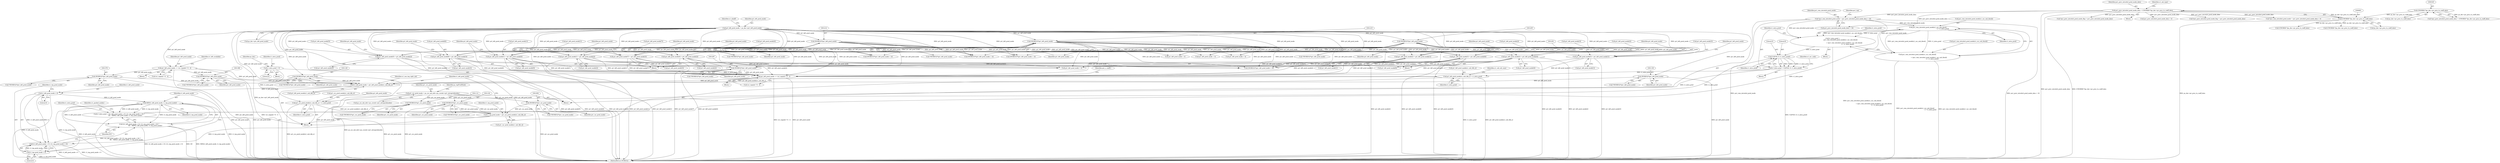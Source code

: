 digraph "0_Android_a583270e1c96d307469c83dc42bd3c5f1b9ef63f@array" {
"1001574" [label="(Call,pu1_rem_intra4x4_pred_mode[u1_cur_sub_block]\n                                                                     >= i1_intra_pred)"];
"1001045" [label="(Call,*pu1_rem_intra4x4_pred_mode = pu1_prev_intra4x4_pred_mode_data + 16)"];
"1000688" [label="(Call,pu1_prev_intra4x4_pred_mode_data = (UWORD8 *)ps_dec->pv_proc_tu_coeff_data)"];
"1000690" [label="(Call,(UWORD8 *)ps_dec->pv_proc_tu_coeff_data)"];
"1000344" [label="(Call,(UWORD8 *)ps_dec->pv_proc_tu_coeff_data)"];
"1001500" [label="(Call,i1_intra_pred = ((i1_left_pred_mode < 0) | (i1_top_pred_mode < 0)) ?\n                            DC : MIN(i1_left_pred_mode, i1_top_pred_mode))"];
"1001511" [label="(Call,MIN(i1_left_pred_mode, i1_top_pred_mode))"];
"1001504" [label="(Call,i1_left_pred_mode < 0)"];
"1001421" [label="(Call,i1_left_pred_mode = pi1_left_pred_mode[u1_sub_blk_y])"];
"1001358" [label="(Call,pi1_left_pred_mode += (u1_topmb) ? 0 : 4)"];
"1001117" [label="(Call,pi1_left_pred_mode = ps_dec->pi1_left_pred_mode)"];
"1001137" [label="(Call,(WORD32*)pi1_left_pred_mode)"];
"1001148" [label="(Call,(WORD32*)pi1_left_pred_mode)"];
"1001350" [label="(Call,pi1_left_pred_mode += (u1_topmb) ? 0 : 4)"];
"1001267" [label="(Call,pi1_left_pred_mode[1] = pi1_left_pred_mode[2])"];
"1001211" [label="(Call,(WORD32*)pi1_left_pred_mode)"];
"1001204" [label="(Call,(WORD32*)pi1_left_pred_mode)"];
"1001218" [label="(Call,(WORD32*)pi1_left_pred_mode)"];
"1001315" [label="(Call,pi1_left_pred_mode[5] = pi1_left_pred_mode[2])"];
"1001301" [label="(Call,pi1_left_pred_mode[7] = pi1_left_pred_mode[3])"];
"1001322" [label="(Call,pi1_left_pred_mode[4] = pi1_left_pred_mode[2])"];
"1001296" [label="(Call,(WORD32*)pi1_left_pred_mode)"];
"1001281" [label="(Call,pi1_left_pred_mode[3] = pi1_left_pred_mode[6])"];
"1001274" [label="(Call,pi1_left_pred_mode[2] = pi1_left_pred_mode[4])"];
"1001329" [label="(Call,pi1_left_pred_mode[3] = pi1_left_pred_mode[1])"];
"1001336" [label="(Call,pi1_left_pred_mode[2] = pi1_left_pred_mode[1])"];
"1001308" [label="(Call,pi1_left_pred_mode[6] = pi1_left_pred_mode[3])"];
"1001343" [label="(Call,pi1_left_pred_mode[1] = pi1_left_pred_mode[0])"];
"1001806" [label="(Call,pi1_left_pred_mode[u1_sub_blk_y] = i1_intra_pred)"];
"1001599" [label="(Call,i1_intra_pred = 0)"];
"1001579" [label="(Call,i1_intra_pred = CLIP3(0, 8, i1_intra_pred))"];
"1001581" [label="(Call,CLIP3(0, 8, i1_intra_pred))"];
"1001568" [label="(Call,i1_intra_pred =\n                                    pu1_rem_intra4x4_pred_mode[u1_cur_sub_block]\n\n                                                     + (pu1_rem_intra4x4_pred_mode[u1_cur_sub_block]\n                                                                     >= i1_intra_pred))"];
"1001574" [label="(Call,pu1_rem_intra4x4_pred_mode[u1_cur_sub_block]\n                                                                     >= i1_intra_pred)"];
"1001385" [label="(Call,(WORD32*)pi1_left_pred_mode)"];
"1001375" [label="(Call,(WORD32*)pi1_left_pred_mode)"];
"1001507" [label="(Call,i1_top_pred_mode < 0)"];
"1001416" [label="(Call,i1_top_pred_mode = pi1_cur_pred_mode[u1_sub_blk_x])"];
"1001103" [label="(Call,(WORD32*)pi1_cur_pred_mode)"];
"1001068" [label="(Call,pi1_cur_pred_mode = ps_cur_mb_info->ps_curmb->pi1_intrapredmodes)"];
"1001113" [label="(Call,(WORD32*)pi1_cur_pred_mode)"];
"1001801" [label="(Call,pi1_cur_pred_mode[u1_sub_blk_x] = i1_intra_pred)"];
"1001093" [label="(Call,(WORD32*)pi1_cur_pred_mode)"];
"1001503" [label="(Call,(i1_left_pred_mode < 0) | (i1_top_pred_mode < 0))"];
"1001570" [label="(Call,pu1_rem_intra4x4_pred_mode[u1_cur_sub_block]\n\n                                                     + (pu1_rem_intra4x4_pred_mode[u1_cur_sub_block]\n                                                                     >= i1_intra_pred))"];
"1001502" [label="(Call,((i1_left_pred_mode < 0) | (i1_top_pred_mode < 0)) ?\n                            DC : MIN(i1_left_pred_mode, i1_top_pred_mode))"];
"1001041" [label="(Call,*pu1_prev_intra4x4_pred_mode_flag = pu1_prev_intra4x4_pred_mode_data)"];
"1001252" [label="(Call,(WORD32*)(pi1_left_pred_mode + 4))"];
"1001281" [label="(Call,pi1_left_pred_mode[3] = pi1_left_pred_mode[6])"];
"1001217" [label="(Call,*(WORD32*)pi1_left_pred_mode)"];
"1001323" [label="(Call,pi1_left_pred_mode[4])"];
"1001600" [label="(Identifier,i1_intra_pred)"];
"1001113" [label="(Call,(WORD32*)pi1_cur_pred_mode)"];
"1001206" [label="(Identifier,pi1_left_pred_mode)"];
"1001510" [label="(Identifier,DC)"];
"1001310" [label="(Identifier,pi1_left_pred_mode)"];
"1001312" [label="(Call,pi1_left_pred_mode[3])"];
"1001068" [label="(Call,pi1_cur_pred_mode = ps_cur_mb_info->ps_curmb->pi1_intrapredmodes)"];
"1001375" [label="(Call,(WORD32*)pi1_left_pred_mode)"];
"1001300" [label="(Block,)"];
"1000346" [label="(Call,ps_dec->pv_proc_tu_coeff_data)"];
"1001579" [label="(Call,i1_intra_pred = CLIP3(0, 8, i1_intra_pred))"];
"1001322" [label="(Call,pi1_left_pred_mode[4] = pi1_left_pred_mode[2])"];
"1001274" [label="(Call,pi1_left_pred_mode[2] = pi1_left_pred_mode[4])"];
"1001802" [label="(Call,pi1_cur_pred_mode[u1_sub_blk_x])"];
"1001070" [label="(Call,ps_cur_mb_info->ps_curmb->pi1_intrapredmodes)"];
"1001344" [label="(Call,pi1_left_pred_mode[1])"];
"1001350" [label="(Call,pi1_left_pred_mode += (u1_topmb) ? 0 : 4)"];
"1001343" [label="(Call,pi1_left_pred_mode[1] = pi1_left_pred_mode[0])"];
"1001345" [label="(Identifier,pi1_left_pred_mode)"];
"1000687" [label="(Block,)"];
"1001292" [label="(Call,pi1_left_pred_mode + 4)"];
"1001851" [label="(Call,pu1_prev_intra4x4_pred_mode_data + 4)"];
"1001243" [label="(Call,(WORD32*)(pi1_left_pred_mode + 4))"];
"1001147" [label="(Call,*(WORD32*)pi1_left_pred_mode)"];
"1000690" [label="(Call,(UWORD8 *)ps_dec->pv_proc_tu_coeff_data)"];
"1001076" [label="(Identifier,pc_topPredMode)"];
"1001254" [label="(Call,pi1_left_pred_mode + 4)"];
"1001806" [label="(Call,pi1_left_pred_mode[u1_sub_blk_y] = i1_intra_pred)"];
"1001275" [label="(Call,pi1_left_pred_mode[2])"];
"1001808" [label="(Identifier,pi1_left_pred_mode)"];
"1001103" [label="(Call,(WORD32*)pi1_cur_pred_mode)"];
"1001385" [label="(Call,(WORD32*)pi1_left_pred_mode)"];
"1001220" [label="(Identifier,pi1_left_pred_mode)"];
"1001115" [label="(Identifier,pi1_cur_pred_mode)"];
"1001329" [label="(Call,pi1_left_pred_mode[3] = pi1_left_pred_mode[1])"];
"1001506" [label="(Literal,0)"];
"1001148" [label="(Call,(WORD32*)pi1_left_pred_mode)"];
"1001317" [label="(Identifier,pi1_left_pred_mode)"];
"1001384" [label="(Call,*(WORD32*)pi1_left_pred_mode)"];
"1001305" [label="(Call,pi1_left_pred_mode[3])"];
"1001338" [label="(Identifier,pi1_left_pred_mode)"];
"1001308" [label="(Call,pi1_left_pred_mode[6] = pi1_left_pred_mode[3])"];
"1000689" [label="(Identifier,pu1_prev_intra4x4_pred_mode_data)"];
"1001267" [label="(Call,pi1_left_pred_mode[1] = pi1_left_pred_mode[2])"];
"1001263" [label="(Call,pi1_left_pred_mode + 4)"];
"1001374" [label="(Call,*(WORD32*)pi1_left_pred_mode)"];
"1001416" [label="(Call,i1_top_pred_mode = pi1_cur_pred_mode[u1_sub_blk_x])"];
"1001092" [label="(Call,*(WORD32*)pi1_cur_pred_mode)"];
"1000342" [label="(Call,*pu1_prev_intra4x4_pred_mode_data = (UWORD8 *)ps_dec->pv_proc_tu_coeff_data)"];
"1001295" [label="(Call,*(WORD32*)pi1_left_pred_mode)"];
"1001571" [label="(Call,pu1_rem_intra4x4_pred_mode[u1_cur_sub_block])"];
"1001340" [label="(Call,pi1_left_pred_mode[1])"];
"1001352" [label="(Call,(u1_topmb) ? 0 : 4)"];
"1001507" [label="(Call,i1_top_pred_mode < 0)"];
"1001427" [label="(Identifier,u1_use_top_right_mb)"];
"1001359" [label="(Identifier,pi1_left_pred_mode)"];
"1001204" [label="(Call,(WORD32*)pi1_left_pred_mode)"];
"1001282" [label="(Call,pi1_left_pred_mode[3])"];
"1001331" [label="(Identifier,pi1_left_pred_mode)"];
"1001290" [label="(Call,(WORD32*)(pi1_left_pred_mode + 4))"];
"1001582" [label="(Literal,0)"];
"1001570" [label="(Call,pu1_rem_intra4x4_pred_mode[u1_cur_sub_block]\n\n                                                     + (pu1_rem_intra4x4_pred_mode[u1_cur_sub_block]\n                                                                     >= i1_intra_pred))"];
"1001261" [label="(Call,(WORD32*)(pi1_left_pred_mode + 4))"];
"1001298" [label="(Identifier,pi1_left_pred_mode)"];
"1001377" [label="(Identifier,pi1_left_pred_mode)"];
"1001422" [label="(Identifier,i1_left_pred_mode)"];
"1001509" [label="(Literal,0)"];
"1001093" [label="(Call,(WORD32*)pi1_cur_pred_mode)"];
"1001403" [label="(Identifier,u1_sub_mb_num)"];
"1001418" [label="(Call,pi1_cur_pred_mode[u1_sub_blk_x])"];
"1001124" [label="(Identifier,u1_mbaff)"];
"1001283" [label="(Identifier,pi1_left_pred_mode)"];
"1001203" [label="(Call,*(WORD32*)pi1_left_pred_mode)"];
"1001336" [label="(Call,pi1_left_pred_mode[2] = pi1_left_pred_mode[1])"];
"1001502" [label="(Call,((i1_left_pred_mode < 0) | (i1_top_pred_mode < 0)) ?\n                            DC : MIN(i1_left_pred_mode, i1_top_pred_mode))"];
"1001500" [label="(Call,i1_intra_pred = ((i1_left_pred_mode < 0) | (i1_top_pred_mode < 0)) ?\n                            DC : MIN(i1_left_pred_mode, i1_top_pred_mode))"];
"1001807" [label="(Call,pi1_left_pred_mode[u1_sub_blk_y])"];
"1001575" [label="(Call,pu1_rem_intra4x4_pred_mode[u1_cur_sub_block])"];
"1001046" [label="(Identifier,pu1_rem_intra4x4_pred_mode)"];
"1001301" [label="(Call,pi1_left_pred_mode[7] = pi1_left_pred_mode[3])"];
"1001805" [label="(Identifier,i1_intra_pred)"];
"1000692" [label="(Call,ps_dec->pv_proc_tu_coeff_data)"];
"1001588" [label="(Identifier,u1_err_code)"];
"1001268" [label="(Call,pi1_left_pred_mode[1])"];
"1001326" [label="(Call,pi1_left_pred_mode[2])"];
"1001845" [label="(Call,*pu1_prev_intra4x4_pred_mode_flag = pu1_prev_intra4x4_pred_mode_data)"];
"1000688" [label="(Call,pu1_prev_intra4x4_pred_mode_data = (UWORD8 *)ps_dec->pv_proc_tu_coeff_data)"];
"1000344" [label="(Call,(UWORD8 *)ps_dec->pv_proc_tu_coeff_data)"];
"1001512" [label="(Identifier,i1_left_pred_mode)"];
"1001511" [label="(Call,MIN(i1_left_pred_mode, i1_top_pred_mode))"];
"1001047" [label="(Call,pu1_prev_intra4x4_pred_mode_data + 16)"];
"1003254" [label="(MethodReturn,WORD32)"];
"1001296" [label="(Call,(WORD32*)pi1_left_pred_mode)"];
"1001017" [label="(Block,)"];
"1000738" [label="(Call,(UWORD8 *)ps_dec->pv_proc_tu_coeff_data)"];
"1001504" [label="(Call,i1_left_pred_mode < 0)"];
"1001333" [label="(Call,pi1_left_pred_mode[1])"];
"1001330" [label="(Call,pi1_left_pred_mode[3])"];
"1001137" [label="(Call,(WORD32*)pi1_left_pred_mode)"];
"1001324" [label="(Identifier,pi1_left_pred_mode)"];
"1001514" [label="(Block,)"];
"1001095" [label="(Identifier,pi1_cur_pred_mode)"];
"1001102" [label="(Call,*(WORD32*)pi1_cur_pred_mode)"];
"1001054" [label="(Identifier,pu1_top)"];
"1001337" [label="(Call,pi1_left_pred_mode[2])"];
"1001581" [label="(Call,CLIP3(0, 8, i1_intra_pred))"];
"1001421" [label="(Call,i1_left_pred_mode = pi1_left_pred_mode[u1_sub_blk_y])"];
"1001604" [label="(Identifier,ps_dec)"];
"1001170" [label="(Block,)"];
"1001224" [label="(Block,)"];
"1001574" [label="(Call,pu1_rem_intra4x4_pred_mode[u1_cur_sub_block]\n                                                                     >= i1_intra_pred)"];
"1001390" [label="(Identifier,pi2_y_coeff1)"];
"1001423" [label="(Call,pi1_left_pred_mode[u1_sub_blk_y])"];
"1001245" [label="(Call,pi1_left_pred_mode + 4)"];
"1001112" [label="(Call,*(WORD32*)pi1_cur_pred_mode)"];
"1001150" [label="(Identifier,pi1_left_pred_mode)"];
"1001583" [label="(Literal,8)"];
"1001513" [label="(Identifier,i1_top_pred_mode)"];
"1001139" [label="(Identifier,pi1_left_pred_mode)"];
"1001211" [label="(Call,(WORD32*)pi1_left_pred_mode)"];
"1001365" [label="(Identifier,u1_left_available)"];
"1001404" [label="(Block,)"];
"1001584" [label="(Identifier,i1_intra_pred)"];
"1001568" [label="(Call,i1_intra_pred =\n                                    pu1_rem_intra4x4_pred_mode[u1_cur_sub_block]\n\n                                                     + (pu1_rem_intra4x4_pred_mode[u1_cur_sub_block]\n                                                                     >= i1_intra_pred))"];
"1001508" [label="(Identifier,i1_top_pred_mode)"];
"1001285" [label="(Call,pi1_left_pred_mode[6])"];
"1001319" [label="(Call,pi1_left_pred_mode[2])"];
"1001567" [label="(Block,)"];
"1000713" [label="(Call,(UWORD8 *)ps_dec->pv_proc_tu_coeff_data)"];
"1001309" [label="(Call,pi1_left_pred_mode[6])"];
"1001810" [label="(Identifier,i1_intra_pred)"];
"1001045" [label="(Call,*pu1_rem_intra4x4_pred_mode = pu1_prev_intra4x4_pred_mode_data + 16)"];
"1001315" [label="(Call,pi1_left_pred_mode[5] = pi1_left_pred_mode[2])"];
"1001302" [label="(Call,pi1_left_pred_mode[7])"];
"1001580" [label="(Identifier,i1_intra_pred)"];
"1001358" [label="(Call,pi1_left_pred_mode += (u1_topmb) ? 0 : 4)"];
"1000698" [label="(Identifier,u1_mb_type)"];
"1001347" [label="(Call,pi1_left_pred_mode[0])"];
"1001849" [label="(Call,*pu1_rem_intra4x4_pred_mode = pu1_prev_intra4x4_pred_mode_data + 4)"];
"1001271" [label="(Call,pi1_left_pred_mode[2])"];
"1001276" [label="(Identifier,pi1_left_pred_mode)"];
"1001278" [label="(Call,pi1_left_pred_mode[4])"];
"1001117" [label="(Call,pi1_left_pred_mode = ps_dec->pi1_left_pred_mode)"];
"1001105" [label="(Identifier,pi1_cur_pred_mode)"];
"1001213" [label="(Identifier,pi1_left_pred_mode)"];
"1001578" [label="(Identifier,i1_intra_pred)"];
"1001505" [label="(Identifier,i1_left_pred_mode)"];
"1001360" [label="(Call,(u1_topmb) ? 0 : 4)"];
"1001316" [label="(Call,pi1_left_pred_mode[5])"];
"1001598" [label="(Block,)"];
"1001387" [label="(Identifier,pi1_left_pred_mode)"];
"1001599" [label="(Call,i1_intra_pred = 0)"];
"1001357" [label="(Block,)"];
"1001501" [label="(Identifier,i1_intra_pred)"];
"1001119" [label="(Call,ps_dec->pi1_left_pred_mode)"];
"1001118" [label="(Identifier,pi1_left_pred_mode)"];
"1001351" [label="(Identifier,pi1_left_pred_mode)"];
"1001417" [label="(Identifier,i1_top_pred_mode)"];
"1001517" [label="(Identifier,u1_packed_modes)"];
"1001218" [label="(Call,(WORD32*)pi1_left_pred_mode)"];
"1001601" [label="(Literal,0)"];
"1001136" [label="(Call,*(WORD32*)pi1_left_pred_mode)"];
"1001801" [label="(Call,pi1_cur_pred_mode[u1_sub_blk_x] = i1_intra_pred)"];
"1001569" [label="(Identifier,i1_intra_pred)"];
"1001069" [label="(Identifier,pi1_cur_pred_mode)"];
"1001210" [label="(Call,*(WORD32*)pi1_left_pred_mode)"];
"1001503" [label="(Call,(i1_left_pred_mode < 0) | (i1_top_pred_mode < 0))"];
"1001574" -> "1001570"  [label="AST: "];
"1001574" -> "1001578"  [label="CFG: "];
"1001575" -> "1001574"  [label="AST: "];
"1001578" -> "1001574"  [label="AST: "];
"1001570" -> "1001574"  [label="CFG: "];
"1001574" -> "1001568"  [label="DDG: pu1_rem_intra4x4_pred_mode[u1_cur_sub_block]"];
"1001574" -> "1001568"  [label="DDG: i1_intra_pred"];
"1001574" -> "1001570"  [label="DDG: pu1_rem_intra4x4_pred_mode[u1_cur_sub_block]"];
"1001574" -> "1001570"  [label="DDG: i1_intra_pred"];
"1001045" -> "1001574"  [label="DDG: pu1_rem_intra4x4_pred_mode"];
"1001500" -> "1001574"  [label="DDG: i1_intra_pred"];
"1001045" -> "1001017"  [label="AST: "];
"1001045" -> "1001047"  [label="CFG: "];
"1001046" -> "1001045"  [label="AST: "];
"1001047" -> "1001045"  [label="AST: "];
"1001054" -> "1001045"  [label="CFG: "];
"1001045" -> "1003254"  [label="DDG: pu1_prev_intra4x4_pred_mode_data + 16"];
"1001045" -> "1003254"  [label="DDG: pu1_rem_intra4x4_pred_mode"];
"1000688" -> "1001045"  [label="DDG: pu1_prev_intra4x4_pred_mode_data"];
"1001045" -> "1001568"  [label="DDG: pu1_rem_intra4x4_pred_mode"];
"1001045" -> "1001570"  [label="DDG: pu1_rem_intra4x4_pred_mode"];
"1000688" -> "1000687"  [label="AST: "];
"1000688" -> "1000690"  [label="CFG: "];
"1000689" -> "1000688"  [label="AST: "];
"1000690" -> "1000688"  [label="AST: "];
"1000698" -> "1000688"  [label="CFG: "];
"1000688" -> "1003254"  [label="DDG: pu1_prev_intra4x4_pred_mode_data"];
"1000688" -> "1003254"  [label="DDG: (UWORD8 *)ps_dec->pv_proc_tu_coeff_data"];
"1000690" -> "1000688"  [label="DDG: ps_dec->pv_proc_tu_coeff_data"];
"1000688" -> "1001041"  [label="DDG: pu1_prev_intra4x4_pred_mode_data"];
"1000688" -> "1001047"  [label="DDG: pu1_prev_intra4x4_pred_mode_data"];
"1000688" -> "1001845"  [label="DDG: pu1_prev_intra4x4_pred_mode_data"];
"1000688" -> "1001849"  [label="DDG: pu1_prev_intra4x4_pred_mode_data"];
"1000688" -> "1001851"  [label="DDG: pu1_prev_intra4x4_pred_mode_data"];
"1000690" -> "1000692"  [label="CFG: "];
"1000691" -> "1000690"  [label="AST: "];
"1000692" -> "1000690"  [label="AST: "];
"1000690" -> "1003254"  [label="DDG: ps_dec->pv_proc_tu_coeff_data"];
"1000344" -> "1000690"  [label="DDG: ps_dec->pv_proc_tu_coeff_data"];
"1000690" -> "1000713"  [label="DDG: ps_dec->pv_proc_tu_coeff_data"];
"1000690" -> "1000738"  [label="DDG: ps_dec->pv_proc_tu_coeff_data"];
"1000344" -> "1000342"  [label="AST: "];
"1000344" -> "1000346"  [label="CFG: "];
"1000345" -> "1000344"  [label="AST: "];
"1000346" -> "1000344"  [label="AST: "];
"1000342" -> "1000344"  [label="CFG: "];
"1000344" -> "1000342"  [label="DDG: ps_dec->pv_proc_tu_coeff_data"];
"1001500" -> "1001404"  [label="AST: "];
"1001500" -> "1001502"  [label="CFG: "];
"1001501" -> "1001500"  [label="AST: "];
"1001502" -> "1001500"  [label="AST: "];
"1001517" -> "1001500"  [label="CFG: "];
"1001500" -> "1003254"  [label="DDG: ((i1_left_pred_mode < 0) | (i1_top_pred_mode < 0)) ?\n                            DC : MIN(i1_left_pred_mode, i1_top_pred_mode)"];
"1001511" -> "1001500"  [label="DDG: i1_left_pred_mode"];
"1001511" -> "1001500"  [label="DDG: i1_top_pred_mode"];
"1001500" -> "1001581"  [label="DDG: i1_intra_pred"];
"1001511" -> "1001502"  [label="AST: "];
"1001511" -> "1001513"  [label="CFG: "];
"1001512" -> "1001511"  [label="AST: "];
"1001513" -> "1001511"  [label="AST: "];
"1001502" -> "1001511"  [label="CFG: "];
"1001511" -> "1003254"  [label="DDG: i1_top_pred_mode"];
"1001511" -> "1003254"  [label="DDG: i1_left_pred_mode"];
"1001511" -> "1001502"  [label="DDG: i1_left_pred_mode"];
"1001511" -> "1001502"  [label="DDG: i1_top_pred_mode"];
"1001504" -> "1001511"  [label="DDG: i1_left_pred_mode"];
"1001507" -> "1001511"  [label="DDG: i1_top_pred_mode"];
"1001504" -> "1001503"  [label="AST: "];
"1001504" -> "1001506"  [label="CFG: "];
"1001505" -> "1001504"  [label="AST: "];
"1001506" -> "1001504"  [label="AST: "];
"1001508" -> "1001504"  [label="CFG: "];
"1001504" -> "1003254"  [label="DDG: i1_left_pred_mode"];
"1001504" -> "1001503"  [label="DDG: i1_left_pred_mode"];
"1001504" -> "1001503"  [label="DDG: 0"];
"1001421" -> "1001504"  [label="DDG: i1_left_pred_mode"];
"1001421" -> "1001404"  [label="AST: "];
"1001421" -> "1001423"  [label="CFG: "];
"1001422" -> "1001421"  [label="AST: "];
"1001423" -> "1001421"  [label="AST: "];
"1001427" -> "1001421"  [label="CFG: "];
"1001358" -> "1001421"  [label="DDG: pi1_left_pred_mode"];
"1001137" -> "1001421"  [label="DDG: pi1_left_pred_mode"];
"1001148" -> "1001421"  [label="DDG: pi1_left_pred_mode"];
"1001350" -> "1001421"  [label="DDG: pi1_left_pred_mode"];
"1001117" -> "1001421"  [label="DDG: pi1_left_pred_mode"];
"1001806" -> "1001421"  [label="DDG: pi1_left_pred_mode[u1_sub_blk_y]"];
"1001385" -> "1001421"  [label="DDG: pi1_left_pred_mode"];
"1001375" -> "1001421"  [label="DDG: pi1_left_pred_mode"];
"1001358" -> "1001357"  [label="AST: "];
"1001358" -> "1001360"  [label="CFG: "];
"1001359" -> "1001358"  [label="AST: "];
"1001360" -> "1001358"  [label="AST: "];
"1001365" -> "1001358"  [label="CFG: "];
"1001358" -> "1003254"  [label="DDG: pi1_left_pred_mode"];
"1001358" -> "1003254"  [label="DDG: (u1_topmb) ? 0 : 4"];
"1001117" -> "1001358"  [label="DDG: pi1_left_pred_mode"];
"1001358" -> "1001375"  [label="DDG: pi1_left_pred_mode"];
"1001358" -> "1001385"  [label="DDG: pi1_left_pred_mode"];
"1001117" -> "1001017"  [label="AST: "];
"1001117" -> "1001119"  [label="CFG: "];
"1001118" -> "1001117"  [label="AST: "];
"1001119" -> "1001117"  [label="AST: "];
"1001124" -> "1001117"  [label="CFG: "];
"1001117" -> "1003254"  [label="DDG: ps_dec->pi1_left_pred_mode"];
"1001117" -> "1003254"  [label="DDG: pi1_left_pred_mode"];
"1001117" -> "1001137"  [label="DDG: pi1_left_pred_mode"];
"1001117" -> "1001148"  [label="DDG: pi1_left_pred_mode"];
"1001117" -> "1001204"  [label="DDG: pi1_left_pred_mode"];
"1001117" -> "1001211"  [label="DDG: pi1_left_pred_mode"];
"1001117" -> "1001218"  [label="DDG: pi1_left_pred_mode"];
"1001117" -> "1001243"  [label="DDG: pi1_left_pred_mode"];
"1001117" -> "1001245"  [label="DDG: pi1_left_pred_mode"];
"1001117" -> "1001252"  [label="DDG: pi1_left_pred_mode"];
"1001117" -> "1001254"  [label="DDG: pi1_left_pred_mode"];
"1001117" -> "1001261"  [label="DDG: pi1_left_pred_mode"];
"1001117" -> "1001263"  [label="DDG: pi1_left_pred_mode"];
"1001117" -> "1001267"  [label="DDG: pi1_left_pred_mode"];
"1001117" -> "1001274"  [label="DDG: pi1_left_pred_mode"];
"1001117" -> "1001281"  [label="DDG: pi1_left_pred_mode"];
"1001117" -> "1001290"  [label="DDG: pi1_left_pred_mode"];
"1001117" -> "1001292"  [label="DDG: pi1_left_pred_mode"];
"1001117" -> "1001296"  [label="DDG: pi1_left_pred_mode"];
"1001117" -> "1001301"  [label="DDG: pi1_left_pred_mode"];
"1001117" -> "1001308"  [label="DDG: pi1_left_pred_mode"];
"1001117" -> "1001315"  [label="DDG: pi1_left_pred_mode"];
"1001117" -> "1001322"  [label="DDG: pi1_left_pred_mode"];
"1001117" -> "1001329"  [label="DDG: pi1_left_pred_mode"];
"1001117" -> "1001336"  [label="DDG: pi1_left_pred_mode"];
"1001117" -> "1001343"  [label="DDG: pi1_left_pred_mode"];
"1001117" -> "1001350"  [label="DDG: pi1_left_pred_mode"];
"1001137" -> "1001136"  [label="AST: "];
"1001137" -> "1001139"  [label="CFG: "];
"1001138" -> "1001137"  [label="AST: "];
"1001139" -> "1001137"  [label="AST: "];
"1001136" -> "1001137"  [label="CFG: "];
"1001137" -> "1003254"  [label="DDG: pi1_left_pred_mode"];
"1001148" -> "1001147"  [label="AST: "];
"1001148" -> "1001150"  [label="CFG: "];
"1001149" -> "1001148"  [label="AST: "];
"1001150" -> "1001148"  [label="AST: "];
"1001147" -> "1001148"  [label="CFG: "];
"1001148" -> "1003254"  [label="DDG: pi1_left_pred_mode"];
"1001350" -> "1001170"  [label="AST: "];
"1001350" -> "1001352"  [label="CFG: "];
"1001351" -> "1001350"  [label="AST: "];
"1001352" -> "1001350"  [label="AST: "];
"1001390" -> "1001350"  [label="CFG: "];
"1001350" -> "1003254"  [label="DDG: (u1_topmb) ? 0 : 4"];
"1001350" -> "1003254"  [label="DDG: pi1_left_pred_mode"];
"1001267" -> "1001350"  [label="DDG: pi1_left_pred_mode[1]"];
"1001211" -> "1001350"  [label="DDG: pi1_left_pred_mode"];
"1001315" -> "1001350"  [label="DDG: pi1_left_pred_mode[5]"];
"1001301" -> "1001350"  [label="DDG: pi1_left_pred_mode[7]"];
"1001204" -> "1001350"  [label="DDG: pi1_left_pred_mode"];
"1001218" -> "1001350"  [label="DDG: pi1_left_pred_mode"];
"1001322" -> "1001350"  [label="DDG: pi1_left_pred_mode[4]"];
"1001296" -> "1001350"  [label="DDG: pi1_left_pred_mode"];
"1001274" -> "1001350"  [label="DDG: pi1_left_pred_mode[2]"];
"1001329" -> "1001350"  [label="DDG: pi1_left_pred_mode[3]"];
"1001336" -> "1001350"  [label="DDG: pi1_left_pred_mode[2]"];
"1001308" -> "1001350"  [label="DDG: pi1_left_pred_mode[6]"];
"1001343" -> "1001350"  [label="DDG: pi1_left_pred_mode[1]"];
"1001281" -> "1001350"  [label="DDG: pi1_left_pred_mode[3]"];
"1001267" -> "1001224"  [label="AST: "];
"1001267" -> "1001271"  [label="CFG: "];
"1001268" -> "1001267"  [label="AST: "];
"1001271" -> "1001267"  [label="AST: "];
"1001276" -> "1001267"  [label="CFG: "];
"1001267" -> "1003254"  [label="DDG: pi1_left_pred_mode[1]"];
"1001211" -> "1001267"  [label="DDG: pi1_left_pred_mode"];
"1001204" -> "1001267"  [label="DDG: pi1_left_pred_mode"];
"1001218" -> "1001267"  [label="DDG: pi1_left_pred_mode"];
"1001267" -> "1001290"  [label="DDG: pi1_left_pred_mode[1]"];
"1001267" -> "1001292"  [label="DDG: pi1_left_pred_mode[1]"];
"1001267" -> "1001296"  [label="DDG: pi1_left_pred_mode[1]"];
"1001211" -> "1001210"  [label="AST: "];
"1001211" -> "1001213"  [label="CFG: "];
"1001212" -> "1001211"  [label="AST: "];
"1001213" -> "1001211"  [label="AST: "];
"1001210" -> "1001211"  [label="CFG: "];
"1001211" -> "1001243"  [label="DDG: pi1_left_pred_mode"];
"1001211" -> "1001245"  [label="DDG: pi1_left_pred_mode"];
"1001211" -> "1001252"  [label="DDG: pi1_left_pred_mode"];
"1001211" -> "1001254"  [label="DDG: pi1_left_pred_mode"];
"1001211" -> "1001261"  [label="DDG: pi1_left_pred_mode"];
"1001211" -> "1001263"  [label="DDG: pi1_left_pred_mode"];
"1001211" -> "1001274"  [label="DDG: pi1_left_pred_mode"];
"1001211" -> "1001281"  [label="DDG: pi1_left_pred_mode"];
"1001211" -> "1001290"  [label="DDG: pi1_left_pred_mode"];
"1001211" -> "1001292"  [label="DDG: pi1_left_pred_mode"];
"1001211" -> "1001296"  [label="DDG: pi1_left_pred_mode"];
"1001211" -> "1001301"  [label="DDG: pi1_left_pred_mode"];
"1001211" -> "1001308"  [label="DDG: pi1_left_pred_mode"];
"1001211" -> "1001315"  [label="DDG: pi1_left_pred_mode"];
"1001211" -> "1001322"  [label="DDG: pi1_left_pred_mode"];
"1001211" -> "1001329"  [label="DDG: pi1_left_pred_mode"];
"1001211" -> "1001336"  [label="DDG: pi1_left_pred_mode"];
"1001211" -> "1001343"  [label="DDG: pi1_left_pred_mode"];
"1001204" -> "1001203"  [label="AST: "];
"1001204" -> "1001206"  [label="CFG: "];
"1001205" -> "1001204"  [label="AST: "];
"1001206" -> "1001204"  [label="AST: "];
"1001203" -> "1001204"  [label="CFG: "];
"1001204" -> "1001243"  [label="DDG: pi1_left_pred_mode"];
"1001204" -> "1001245"  [label="DDG: pi1_left_pred_mode"];
"1001204" -> "1001252"  [label="DDG: pi1_left_pred_mode"];
"1001204" -> "1001254"  [label="DDG: pi1_left_pred_mode"];
"1001204" -> "1001261"  [label="DDG: pi1_left_pred_mode"];
"1001204" -> "1001263"  [label="DDG: pi1_left_pred_mode"];
"1001204" -> "1001274"  [label="DDG: pi1_left_pred_mode"];
"1001204" -> "1001281"  [label="DDG: pi1_left_pred_mode"];
"1001204" -> "1001290"  [label="DDG: pi1_left_pred_mode"];
"1001204" -> "1001292"  [label="DDG: pi1_left_pred_mode"];
"1001204" -> "1001296"  [label="DDG: pi1_left_pred_mode"];
"1001204" -> "1001301"  [label="DDG: pi1_left_pred_mode"];
"1001204" -> "1001308"  [label="DDG: pi1_left_pred_mode"];
"1001204" -> "1001315"  [label="DDG: pi1_left_pred_mode"];
"1001204" -> "1001322"  [label="DDG: pi1_left_pred_mode"];
"1001204" -> "1001329"  [label="DDG: pi1_left_pred_mode"];
"1001204" -> "1001336"  [label="DDG: pi1_left_pred_mode"];
"1001204" -> "1001343"  [label="DDG: pi1_left_pred_mode"];
"1001218" -> "1001217"  [label="AST: "];
"1001218" -> "1001220"  [label="CFG: "];
"1001219" -> "1001218"  [label="AST: "];
"1001220" -> "1001218"  [label="AST: "];
"1001217" -> "1001218"  [label="CFG: "];
"1001218" -> "1001243"  [label="DDG: pi1_left_pred_mode"];
"1001218" -> "1001245"  [label="DDG: pi1_left_pred_mode"];
"1001218" -> "1001252"  [label="DDG: pi1_left_pred_mode"];
"1001218" -> "1001254"  [label="DDG: pi1_left_pred_mode"];
"1001218" -> "1001261"  [label="DDG: pi1_left_pred_mode"];
"1001218" -> "1001263"  [label="DDG: pi1_left_pred_mode"];
"1001218" -> "1001274"  [label="DDG: pi1_left_pred_mode"];
"1001218" -> "1001281"  [label="DDG: pi1_left_pred_mode"];
"1001218" -> "1001290"  [label="DDG: pi1_left_pred_mode"];
"1001218" -> "1001292"  [label="DDG: pi1_left_pred_mode"];
"1001218" -> "1001296"  [label="DDG: pi1_left_pred_mode"];
"1001218" -> "1001301"  [label="DDG: pi1_left_pred_mode"];
"1001218" -> "1001308"  [label="DDG: pi1_left_pred_mode"];
"1001218" -> "1001315"  [label="DDG: pi1_left_pred_mode"];
"1001218" -> "1001322"  [label="DDG: pi1_left_pred_mode"];
"1001218" -> "1001329"  [label="DDG: pi1_left_pred_mode"];
"1001218" -> "1001336"  [label="DDG: pi1_left_pred_mode"];
"1001218" -> "1001343"  [label="DDG: pi1_left_pred_mode"];
"1001315" -> "1001300"  [label="AST: "];
"1001315" -> "1001319"  [label="CFG: "];
"1001316" -> "1001315"  [label="AST: "];
"1001319" -> "1001315"  [label="AST: "];
"1001324" -> "1001315"  [label="CFG: "];
"1001315" -> "1003254"  [label="DDG: pi1_left_pred_mode[5]"];
"1001301" -> "1001300"  [label="AST: "];
"1001301" -> "1001305"  [label="CFG: "];
"1001302" -> "1001301"  [label="AST: "];
"1001305" -> "1001301"  [label="AST: "];
"1001310" -> "1001301"  [label="CFG: "];
"1001301" -> "1003254"  [label="DDG: pi1_left_pred_mode[7]"];
"1001322" -> "1001300"  [label="AST: "];
"1001322" -> "1001326"  [label="CFG: "];
"1001323" -> "1001322"  [label="AST: "];
"1001326" -> "1001322"  [label="AST: "];
"1001331" -> "1001322"  [label="CFG: "];
"1001322" -> "1003254"  [label="DDG: pi1_left_pred_mode[4]"];
"1001296" -> "1001295"  [label="AST: "];
"1001296" -> "1001298"  [label="CFG: "];
"1001297" -> "1001296"  [label="AST: "];
"1001298" -> "1001296"  [label="AST: "];
"1001295" -> "1001296"  [label="CFG: "];
"1001281" -> "1001296"  [label="DDG: pi1_left_pred_mode[3]"];
"1001274" -> "1001296"  [label="DDG: pi1_left_pred_mode[2]"];
"1001281" -> "1001224"  [label="AST: "];
"1001281" -> "1001285"  [label="CFG: "];
"1001282" -> "1001281"  [label="AST: "];
"1001285" -> "1001281"  [label="AST: "];
"1001291" -> "1001281"  [label="CFG: "];
"1001281" -> "1003254"  [label="DDG: pi1_left_pred_mode[6]"];
"1001281" -> "1003254"  [label="DDG: pi1_left_pred_mode[3]"];
"1001281" -> "1001290"  [label="DDG: pi1_left_pred_mode[3]"];
"1001281" -> "1001292"  [label="DDG: pi1_left_pred_mode[3]"];
"1001274" -> "1001224"  [label="AST: "];
"1001274" -> "1001278"  [label="CFG: "];
"1001275" -> "1001274"  [label="AST: "];
"1001278" -> "1001274"  [label="AST: "];
"1001283" -> "1001274"  [label="CFG: "];
"1001274" -> "1003254"  [label="DDG: pi1_left_pred_mode[2]"];
"1001274" -> "1003254"  [label="DDG: pi1_left_pred_mode[4]"];
"1001274" -> "1001290"  [label="DDG: pi1_left_pred_mode[2]"];
"1001274" -> "1001292"  [label="DDG: pi1_left_pred_mode[2]"];
"1001329" -> "1001300"  [label="AST: "];
"1001329" -> "1001333"  [label="CFG: "];
"1001330" -> "1001329"  [label="AST: "];
"1001333" -> "1001329"  [label="AST: "];
"1001338" -> "1001329"  [label="CFG: "];
"1001329" -> "1003254"  [label="DDG: pi1_left_pred_mode[3]"];
"1001336" -> "1001300"  [label="AST: "];
"1001336" -> "1001340"  [label="CFG: "];
"1001337" -> "1001336"  [label="AST: "];
"1001340" -> "1001336"  [label="AST: "];
"1001345" -> "1001336"  [label="CFG: "];
"1001336" -> "1003254"  [label="DDG: pi1_left_pred_mode[2]"];
"1001308" -> "1001300"  [label="AST: "];
"1001308" -> "1001312"  [label="CFG: "];
"1001309" -> "1001308"  [label="AST: "];
"1001312" -> "1001308"  [label="AST: "];
"1001317" -> "1001308"  [label="CFG: "];
"1001308" -> "1003254"  [label="DDG: pi1_left_pred_mode[6]"];
"1001343" -> "1001300"  [label="AST: "];
"1001343" -> "1001347"  [label="CFG: "];
"1001344" -> "1001343"  [label="AST: "];
"1001347" -> "1001343"  [label="AST: "];
"1001351" -> "1001343"  [label="CFG: "];
"1001343" -> "1003254"  [label="DDG: pi1_left_pred_mode[0]"];
"1001343" -> "1003254"  [label="DDG: pi1_left_pred_mode[1]"];
"1001806" -> "1001404"  [label="AST: "];
"1001806" -> "1001810"  [label="CFG: "];
"1001807" -> "1001806"  [label="AST: "];
"1001810" -> "1001806"  [label="AST: "];
"1001403" -> "1001806"  [label="CFG: "];
"1001806" -> "1003254"  [label="DDG: i1_intra_pred"];
"1001806" -> "1003254"  [label="DDG: pi1_left_pred_mode[u1_sub_blk_y]"];
"1001599" -> "1001806"  [label="DDG: i1_intra_pred"];
"1001579" -> "1001806"  [label="DDG: i1_intra_pred"];
"1001599" -> "1001598"  [label="AST: "];
"1001599" -> "1001601"  [label="CFG: "];
"1001600" -> "1001599"  [label="AST: "];
"1001601" -> "1001599"  [label="AST: "];
"1001604" -> "1001599"  [label="CFG: "];
"1001599" -> "1001801"  [label="DDG: i1_intra_pred"];
"1001579" -> "1001514"  [label="AST: "];
"1001579" -> "1001581"  [label="CFG: "];
"1001580" -> "1001579"  [label="AST: "];
"1001581" -> "1001579"  [label="AST: "];
"1001588" -> "1001579"  [label="CFG: "];
"1001579" -> "1003254"  [label="DDG: CLIP3(0, 8, i1_intra_pred)"];
"1001581" -> "1001579"  [label="DDG: 0"];
"1001581" -> "1001579"  [label="DDG: 8"];
"1001581" -> "1001579"  [label="DDG: i1_intra_pred"];
"1001579" -> "1001801"  [label="DDG: i1_intra_pred"];
"1001581" -> "1001584"  [label="CFG: "];
"1001582" -> "1001581"  [label="AST: "];
"1001583" -> "1001581"  [label="AST: "];
"1001584" -> "1001581"  [label="AST: "];
"1001568" -> "1001581"  [label="DDG: i1_intra_pred"];
"1001568" -> "1001567"  [label="AST: "];
"1001568" -> "1001570"  [label="CFG: "];
"1001569" -> "1001568"  [label="AST: "];
"1001570" -> "1001568"  [label="AST: "];
"1001580" -> "1001568"  [label="CFG: "];
"1001568" -> "1003254"  [label="DDG: pu1_rem_intra4x4_pred_mode[u1_cur_sub_block]\n\n                                                     + (pu1_rem_intra4x4_pred_mode[u1_cur_sub_block]\n                                                                     >= i1_intra_pred)"];
"1001385" -> "1001384"  [label="AST: "];
"1001385" -> "1001387"  [label="CFG: "];
"1001386" -> "1001385"  [label="AST: "];
"1001387" -> "1001385"  [label="AST: "];
"1001384" -> "1001385"  [label="CFG: "];
"1001385" -> "1003254"  [label="DDG: pi1_left_pred_mode"];
"1001375" -> "1001374"  [label="AST: "];
"1001375" -> "1001377"  [label="CFG: "];
"1001376" -> "1001375"  [label="AST: "];
"1001377" -> "1001375"  [label="AST: "];
"1001374" -> "1001375"  [label="CFG: "];
"1001375" -> "1003254"  [label="DDG: pi1_left_pred_mode"];
"1001507" -> "1001503"  [label="AST: "];
"1001507" -> "1001509"  [label="CFG: "];
"1001508" -> "1001507"  [label="AST: "];
"1001509" -> "1001507"  [label="AST: "];
"1001503" -> "1001507"  [label="CFG: "];
"1001507" -> "1003254"  [label="DDG: i1_top_pred_mode"];
"1001507" -> "1001503"  [label="DDG: i1_top_pred_mode"];
"1001507" -> "1001503"  [label="DDG: 0"];
"1001416" -> "1001507"  [label="DDG: i1_top_pred_mode"];
"1001416" -> "1001404"  [label="AST: "];
"1001416" -> "1001418"  [label="CFG: "];
"1001417" -> "1001416"  [label="AST: "];
"1001418" -> "1001416"  [label="AST: "];
"1001422" -> "1001416"  [label="CFG: "];
"1001103" -> "1001416"  [label="DDG: pi1_cur_pred_mode"];
"1001113" -> "1001416"  [label="DDG: pi1_cur_pred_mode"];
"1001801" -> "1001416"  [label="DDG: pi1_cur_pred_mode[u1_sub_blk_x]"];
"1001093" -> "1001416"  [label="DDG: pi1_cur_pred_mode"];
"1001103" -> "1001102"  [label="AST: "];
"1001103" -> "1001105"  [label="CFG: "];
"1001104" -> "1001103"  [label="AST: "];
"1001105" -> "1001103"  [label="AST: "];
"1001102" -> "1001103"  [label="CFG: "];
"1001103" -> "1003254"  [label="DDG: pi1_cur_pred_mode"];
"1001068" -> "1001103"  [label="DDG: pi1_cur_pred_mode"];
"1001068" -> "1001017"  [label="AST: "];
"1001068" -> "1001070"  [label="CFG: "];
"1001069" -> "1001068"  [label="AST: "];
"1001070" -> "1001068"  [label="AST: "];
"1001076" -> "1001068"  [label="CFG: "];
"1001068" -> "1003254"  [label="DDG: ps_cur_mb_info->ps_curmb->pi1_intrapredmodes"];
"1001068" -> "1001093"  [label="DDG: pi1_cur_pred_mode"];
"1001068" -> "1001113"  [label="DDG: pi1_cur_pred_mode"];
"1001113" -> "1001112"  [label="AST: "];
"1001113" -> "1001115"  [label="CFG: "];
"1001114" -> "1001113"  [label="AST: "];
"1001115" -> "1001113"  [label="AST: "];
"1001112" -> "1001113"  [label="CFG: "];
"1001113" -> "1003254"  [label="DDG: pi1_cur_pred_mode"];
"1001801" -> "1001404"  [label="AST: "];
"1001801" -> "1001805"  [label="CFG: "];
"1001802" -> "1001801"  [label="AST: "];
"1001805" -> "1001801"  [label="AST: "];
"1001808" -> "1001801"  [label="CFG: "];
"1001801" -> "1003254"  [label="DDG: pi1_cur_pred_mode[u1_sub_blk_x]"];
"1001093" -> "1001092"  [label="AST: "];
"1001093" -> "1001095"  [label="CFG: "];
"1001094" -> "1001093"  [label="AST: "];
"1001095" -> "1001093"  [label="AST: "];
"1001092" -> "1001093"  [label="CFG: "];
"1001093" -> "1003254"  [label="DDG: pi1_cur_pred_mode"];
"1001503" -> "1001502"  [label="AST: "];
"1001510" -> "1001503"  [label="CFG: "];
"1001512" -> "1001503"  [label="CFG: "];
"1001503" -> "1003254"  [label="DDG: i1_left_pred_mode < 0"];
"1001503" -> "1003254"  [label="DDG: i1_top_pred_mode < 0"];
"1001571" -> "1001570"  [label="AST: "];
"1001570" -> "1003254"  [label="DDG: pu1_rem_intra4x4_pred_mode[u1_cur_sub_block]\n                                                                     >= i1_intra_pred"];
"1001570" -> "1003254"  [label="DDG: pu1_rem_intra4x4_pred_mode[u1_cur_sub_block]"];
"1001502" -> "1001510"  [label="CFG: "];
"1001510" -> "1001502"  [label="AST: "];
"1001502" -> "1003254"  [label="DDG: DC"];
"1001502" -> "1003254"  [label="DDG: MIN(i1_left_pred_mode, i1_top_pred_mode)"];
"1001502" -> "1003254"  [label="DDG: (i1_left_pred_mode < 0) | (i1_top_pred_mode < 0)"];
}
